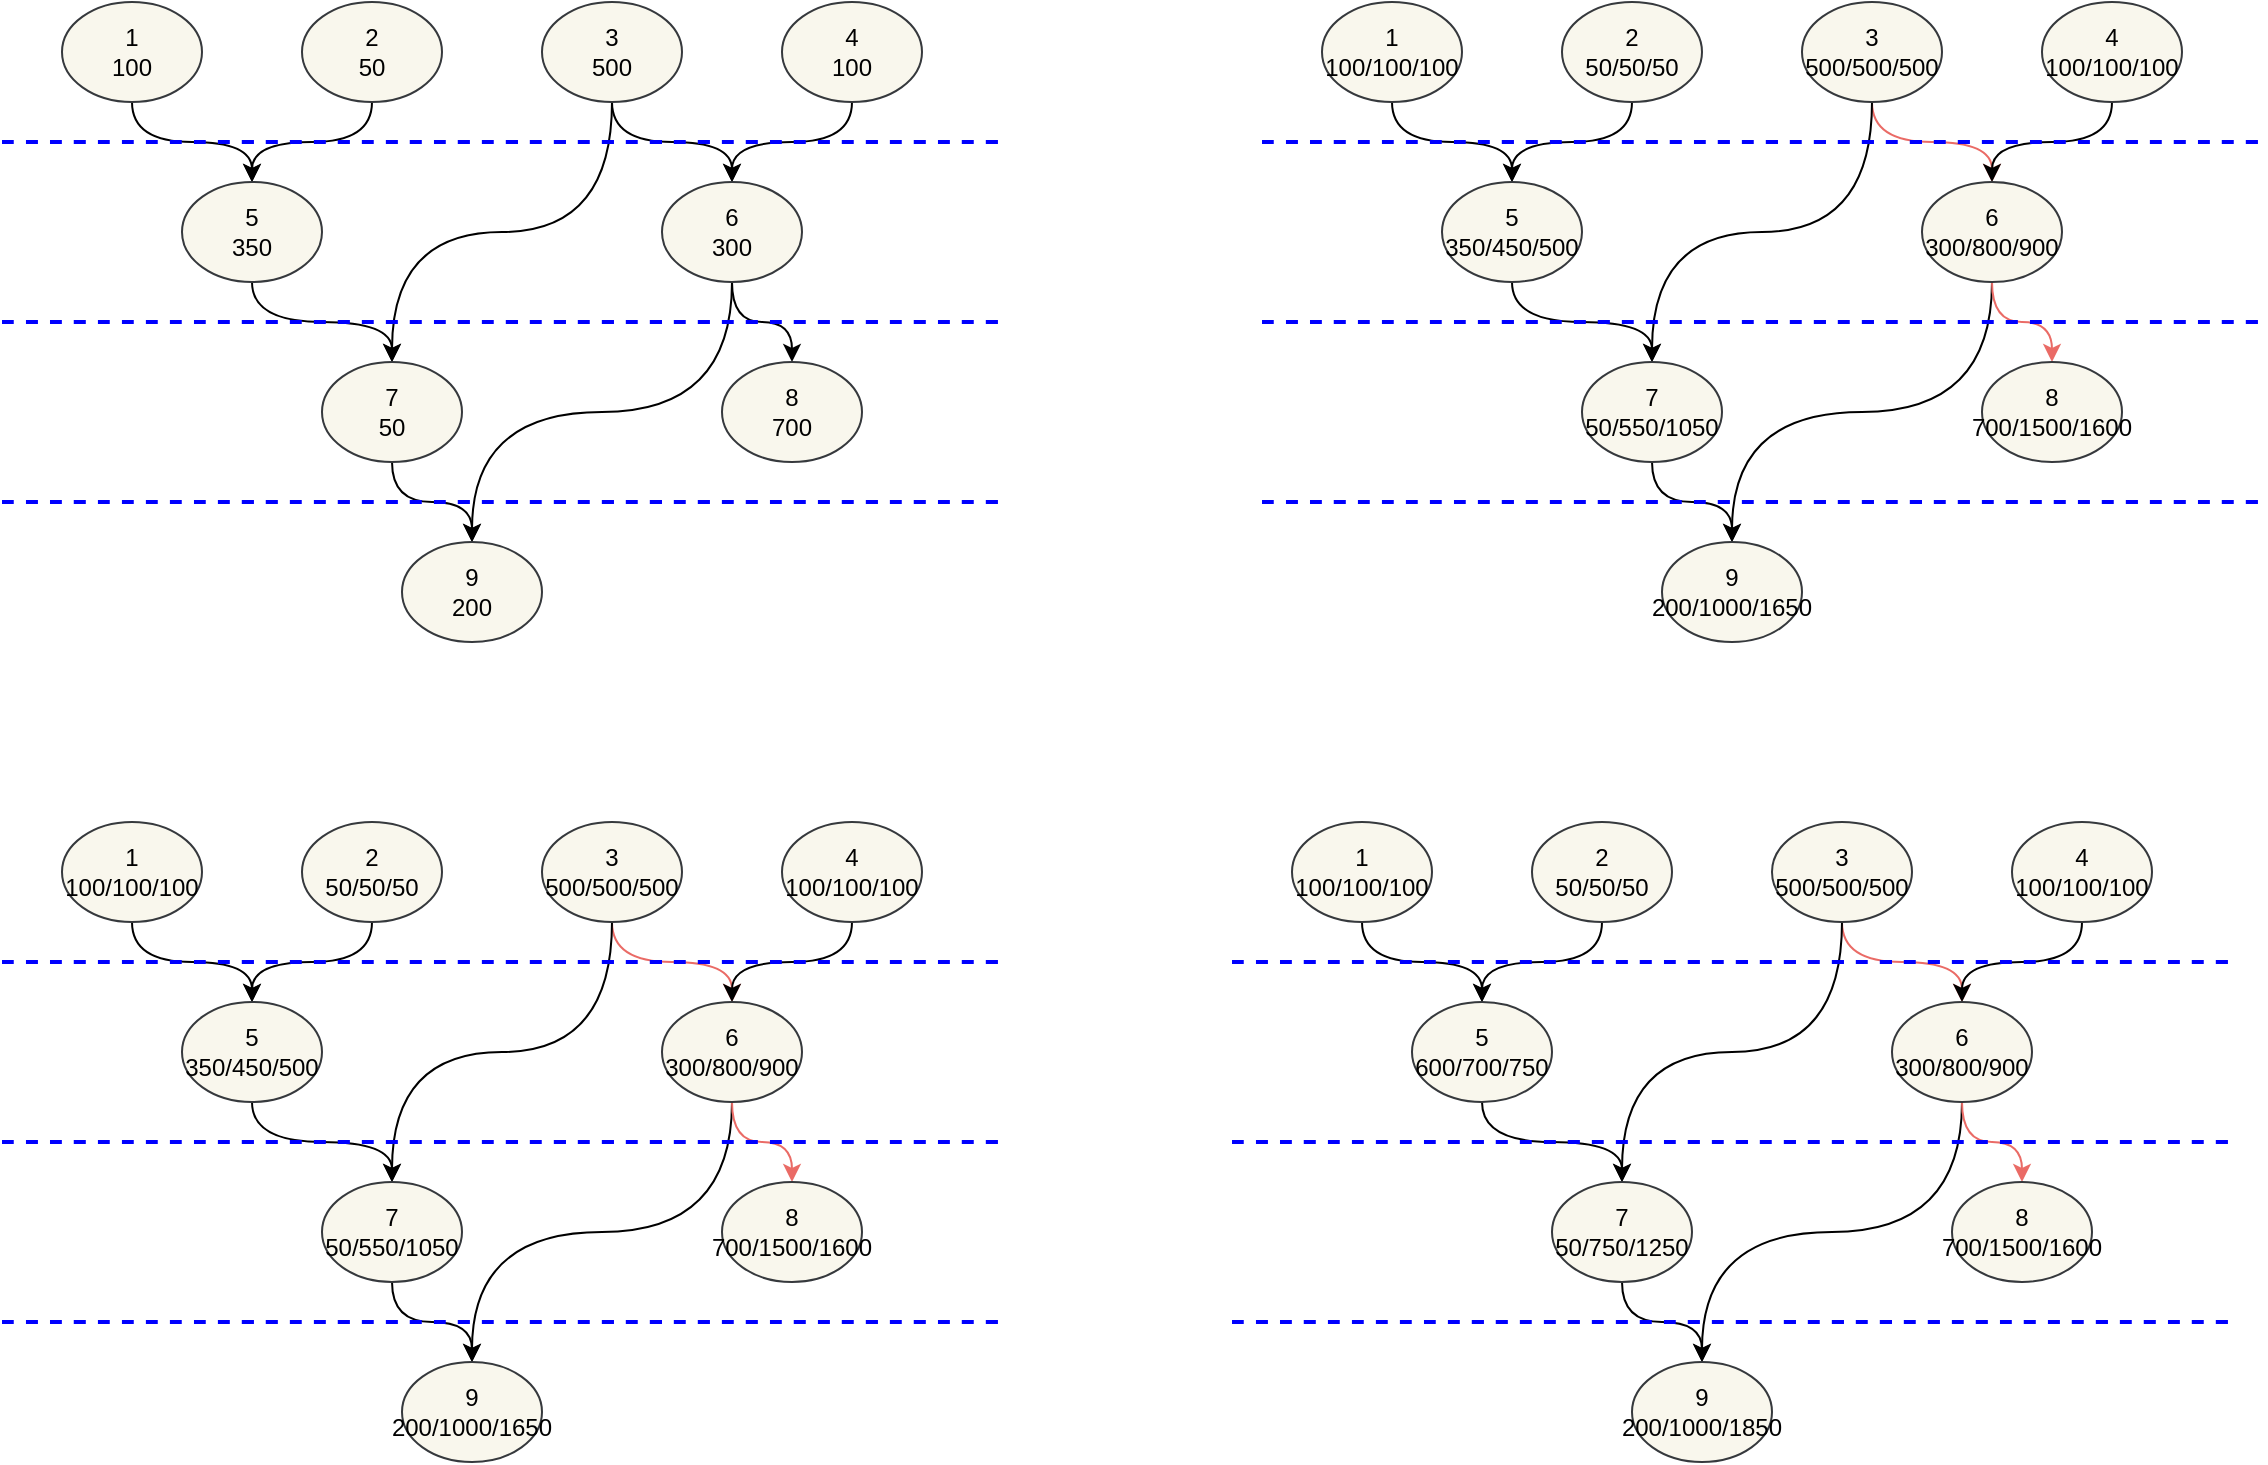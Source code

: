 <mxfile version="18.1.3" type="github">
  <diagram id="KEgm51hLiumPlPGKGr2v" name="第 1 页">
    <mxGraphModel dx="1422" dy="762" grid="1" gridSize="10" guides="1" tooltips="1" connect="1" arrows="1" fold="1" page="1" pageScale="1" pageWidth="1169" pageHeight="827" math="0" shadow="0">
      <root>
        <mxCell id="0" />
        <mxCell id="1" parent="0" />
        <mxCell id="BuNuY5LoOj_fhjRixEMa-7" style="edgeStyle=orthogonalEdgeStyle;rounded=0;orthogonalLoop=1;jettySize=auto;html=1;exitX=0.5;exitY=1;exitDx=0;exitDy=0;entryX=0.5;entryY=0;entryDx=0;entryDy=0;curved=1;" edge="1" parent="1" source="BuNuY5LoOj_fhjRixEMa-2" target="BuNuY5LoOj_fhjRixEMa-6">
          <mxGeometry relative="1" as="geometry" />
        </mxCell>
        <mxCell id="BuNuY5LoOj_fhjRixEMa-2" value="1&lt;br&gt;100" style="ellipse;whiteSpace=wrap;html=1;fillColor=#f9f7ed;strokeColor=#36393d;" vertex="1" parent="1">
          <mxGeometry x="40" y="30" width="70" height="50" as="geometry" />
        </mxCell>
        <mxCell id="BuNuY5LoOj_fhjRixEMa-8" style="edgeStyle=orthogonalEdgeStyle;rounded=0;orthogonalLoop=1;jettySize=auto;html=1;exitX=0.5;exitY=1;exitDx=0;exitDy=0;entryX=0.5;entryY=0;entryDx=0;entryDy=0;curved=1;" edge="1" parent="1" source="BuNuY5LoOj_fhjRixEMa-3" target="BuNuY5LoOj_fhjRixEMa-6">
          <mxGeometry relative="1" as="geometry" />
        </mxCell>
        <mxCell id="BuNuY5LoOj_fhjRixEMa-3" value="2&lt;br&gt;50" style="ellipse;whiteSpace=wrap;html=1;fillColor=#f9f7ed;strokeColor=#36393d;" vertex="1" parent="1">
          <mxGeometry x="160" y="30" width="70" height="50" as="geometry" />
        </mxCell>
        <mxCell id="BuNuY5LoOj_fhjRixEMa-10" style="edgeStyle=orthogonalEdgeStyle;curved=1;rounded=0;orthogonalLoop=1;jettySize=auto;html=1;exitX=0.5;exitY=1;exitDx=0;exitDy=0;entryX=0.5;entryY=0;entryDx=0;entryDy=0;" edge="1" parent="1" source="BuNuY5LoOj_fhjRixEMa-4" target="BuNuY5LoOj_fhjRixEMa-9">
          <mxGeometry relative="1" as="geometry" />
        </mxCell>
        <mxCell id="BuNuY5LoOj_fhjRixEMa-17" style="edgeStyle=orthogonalEdgeStyle;curved=1;rounded=0;orthogonalLoop=1;jettySize=auto;html=1;exitX=0.5;exitY=1;exitDx=0;exitDy=0;entryX=0.5;entryY=0;entryDx=0;entryDy=0;" edge="1" parent="1" source="BuNuY5LoOj_fhjRixEMa-4" target="BuNuY5LoOj_fhjRixEMa-12">
          <mxGeometry relative="1" as="geometry" />
        </mxCell>
        <mxCell id="BuNuY5LoOj_fhjRixEMa-4" value="3&lt;br&gt;500" style="ellipse;whiteSpace=wrap;html=1;fillColor=#f9f7ed;strokeColor=#36393d;" vertex="1" parent="1">
          <mxGeometry x="280" y="30" width="70" height="50" as="geometry" />
        </mxCell>
        <mxCell id="BuNuY5LoOj_fhjRixEMa-11" style="edgeStyle=orthogonalEdgeStyle;curved=1;rounded=0;orthogonalLoop=1;jettySize=auto;html=1;exitX=0.5;exitY=1;exitDx=0;exitDy=0;entryX=0.5;entryY=0;entryDx=0;entryDy=0;" edge="1" parent="1" source="BuNuY5LoOj_fhjRixEMa-5" target="BuNuY5LoOj_fhjRixEMa-9">
          <mxGeometry relative="1" as="geometry" />
        </mxCell>
        <mxCell id="BuNuY5LoOj_fhjRixEMa-5" value="4&lt;br&gt;100" style="ellipse;whiteSpace=wrap;html=1;fillColor=#f9f7ed;strokeColor=#36393d;" vertex="1" parent="1">
          <mxGeometry x="400" y="30" width="70" height="50" as="geometry" />
        </mxCell>
        <mxCell id="BuNuY5LoOj_fhjRixEMa-15" style="edgeStyle=orthogonalEdgeStyle;curved=1;rounded=0;orthogonalLoop=1;jettySize=auto;html=1;exitX=0.5;exitY=1;exitDx=0;exitDy=0;entryX=0.5;entryY=0;entryDx=0;entryDy=0;" edge="1" parent="1" source="BuNuY5LoOj_fhjRixEMa-6" target="BuNuY5LoOj_fhjRixEMa-12">
          <mxGeometry relative="1" as="geometry" />
        </mxCell>
        <mxCell id="BuNuY5LoOj_fhjRixEMa-6" value="5&lt;br&gt;350" style="ellipse;whiteSpace=wrap;html=1;fillColor=#f9f7ed;strokeColor=#36393d;" vertex="1" parent="1">
          <mxGeometry x="100" y="120" width="70" height="50" as="geometry" />
        </mxCell>
        <mxCell id="BuNuY5LoOj_fhjRixEMa-18" style="edgeStyle=orthogonalEdgeStyle;curved=1;rounded=0;orthogonalLoop=1;jettySize=auto;html=1;exitX=0.5;exitY=1;exitDx=0;exitDy=0;entryX=0.5;entryY=0;entryDx=0;entryDy=0;" edge="1" parent="1" source="BuNuY5LoOj_fhjRixEMa-9" target="BuNuY5LoOj_fhjRixEMa-13">
          <mxGeometry relative="1" as="geometry" />
        </mxCell>
        <mxCell id="BuNuY5LoOj_fhjRixEMa-20" style="edgeStyle=orthogonalEdgeStyle;curved=1;rounded=0;orthogonalLoop=1;jettySize=auto;html=1;exitX=0.5;exitY=1;exitDx=0;exitDy=0;" edge="1" parent="1" source="BuNuY5LoOj_fhjRixEMa-9" target="BuNuY5LoOj_fhjRixEMa-14">
          <mxGeometry relative="1" as="geometry" />
        </mxCell>
        <mxCell id="BuNuY5LoOj_fhjRixEMa-9" value="6&lt;br&gt;300" style="ellipse;whiteSpace=wrap;html=1;fillColor=#f9f7ed;strokeColor=#36393d;" vertex="1" parent="1">
          <mxGeometry x="340" y="120" width="70" height="50" as="geometry" />
        </mxCell>
        <mxCell id="BuNuY5LoOj_fhjRixEMa-19" style="edgeStyle=orthogonalEdgeStyle;curved=1;rounded=0;orthogonalLoop=1;jettySize=auto;html=1;exitX=0.5;exitY=1;exitDx=0;exitDy=0;entryX=0.5;entryY=0;entryDx=0;entryDy=0;" edge="1" parent="1" source="BuNuY5LoOj_fhjRixEMa-12" target="BuNuY5LoOj_fhjRixEMa-13">
          <mxGeometry relative="1" as="geometry" />
        </mxCell>
        <mxCell id="BuNuY5LoOj_fhjRixEMa-12" value="7&lt;br&gt;50" style="ellipse;whiteSpace=wrap;html=1;fillColor=#f9f7ed;strokeColor=#36393d;" vertex="1" parent="1">
          <mxGeometry x="170" y="210" width="70" height="50" as="geometry" />
        </mxCell>
        <mxCell id="BuNuY5LoOj_fhjRixEMa-13" value="9&lt;br&gt;200" style="ellipse;whiteSpace=wrap;html=1;fillColor=#f9f7ed;strokeColor=#36393d;" vertex="1" parent="1">
          <mxGeometry x="210" y="300" width="70" height="50" as="geometry" />
        </mxCell>
        <mxCell id="BuNuY5LoOj_fhjRixEMa-14" value="8&lt;br&gt;700" style="ellipse;whiteSpace=wrap;html=1;fillColor=#f9f7ed;strokeColor=#36393d;" vertex="1" parent="1">
          <mxGeometry x="370" y="210" width="70" height="50" as="geometry" />
        </mxCell>
        <mxCell id="BuNuY5LoOj_fhjRixEMa-21" value="" style="endArrow=none;html=1;rounded=0;curved=1;dashed=1;strokeColor=#0000FF;strokeWidth=2;" edge="1" parent="1">
          <mxGeometry width="50" height="50" relative="1" as="geometry">
            <mxPoint x="10" y="100" as="sourcePoint" />
            <mxPoint x="510" y="100" as="targetPoint" />
          </mxGeometry>
        </mxCell>
        <mxCell id="BuNuY5LoOj_fhjRixEMa-22" value="" style="endArrow=none;html=1;rounded=0;curved=1;dashed=1;strokeColor=#0000FF;strokeWidth=2;" edge="1" parent="1">
          <mxGeometry width="50" height="50" relative="1" as="geometry">
            <mxPoint x="10" y="190" as="sourcePoint" />
            <mxPoint x="510" y="190" as="targetPoint" />
          </mxGeometry>
        </mxCell>
        <mxCell id="BuNuY5LoOj_fhjRixEMa-23" value="" style="endArrow=none;html=1;rounded=0;curved=1;dashed=1;strokeColor=#0000FF;strokeWidth=2;" edge="1" parent="1">
          <mxGeometry width="50" height="50" relative="1" as="geometry">
            <mxPoint x="10" y="280" as="sourcePoint" />
            <mxPoint x="510" y="280" as="targetPoint" />
          </mxGeometry>
        </mxCell>
        <mxCell id="BuNuY5LoOj_fhjRixEMa-24" style="edgeStyle=orthogonalEdgeStyle;rounded=0;orthogonalLoop=1;jettySize=auto;html=1;exitX=0.5;exitY=1;exitDx=0;exitDy=0;entryX=0.5;entryY=0;entryDx=0;entryDy=0;curved=1;" edge="1" parent="1" source="BuNuY5LoOj_fhjRixEMa-25" target="BuNuY5LoOj_fhjRixEMa-34">
          <mxGeometry relative="1" as="geometry" />
        </mxCell>
        <mxCell id="BuNuY5LoOj_fhjRixEMa-25" value="1&lt;br&gt;100/100/100" style="ellipse;whiteSpace=wrap;html=1;fillColor=#f9f7ed;strokeColor=#36393d;" vertex="1" parent="1">
          <mxGeometry x="670" y="30" width="70" height="50" as="geometry" />
        </mxCell>
        <mxCell id="BuNuY5LoOj_fhjRixEMa-26" style="edgeStyle=orthogonalEdgeStyle;rounded=0;orthogonalLoop=1;jettySize=auto;html=1;exitX=0.5;exitY=1;exitDx=0;exitDy=0;entryX=0.5;entryY=0;entryDx=0;entryDy=0;curved=1;" edge="1" parent="1" source="BuNuY5LoOj_fhjRixEMa-27" target="BuNuY5LoOj_fhjRixEMa-34">
          <mxGeometry relative="1" as="geometry" />
        </mxCell>
        <mxCell id="BuNuY5LoOj_fhjRixEMa-27" value="2&lt;br&gt;50/50/50" style="ellipse;whiteSpace=wrap;html=1;fillColor=#f9f7ed;strokeColor=#36393d;" vertex="1" parent="1">
          <mxGeometry x="790" y="30" width="70" height="50" as="geometry" />
        </mxCell>
        <mxCell id="BuNuY5LoOj_fhjRixEMa-28" style="edgeStyle=orthogonalEdgeStyle;curved=1;rounded=0;orthogonalLoop=1;jettySize=auto;html=1;exitX=0.5;exitY=1;exitDx=0;exitDy=0;entryX=0.5;entryY=0;entryDx=0;entryDy=0;strokeColor=#EA6B66;" edge="1" parent="1" source="BuNuY5LoOj_fhjRixEMa-30" target="BuNuY5LoOj_fhjRixEMa-37">
          <mxGeometry relative="1" as="geometry" />
        </mxCell>
        <mxCell id="BuNuY5LoOj_fhjRixEMa-29" style="edgeStyle=orthogonalEdgeStyle;curved=1;rounded=0;orthogonalLoop=1;jettySize=auto;html=1;exitX=0.5;exitY=1;exitDx=0;exitDy=0;entryX=0.5;entryY=0;entryDx=0;entryDy=0;" edge="1" parent="1" source="BuNuY5LoOj_fhjRixEMa-30" target="BuNuY5LoOj_fhjRixEMa-39">
          <mxGeometry relative="1" as="geometry" />
        </mxCell>
        <mxCell id="BuNuY5LoOj_fhjRixEMa-30" value="3&lt;br&gt;500/500/500" style="ellipse;whiteSpace=wrap;html=1;fillColor=#f9f7ed;strokeColor=#36393d;" vertex="1" parent="1">
          <mxGeometry x="910" y="30" width="70" height="50" as="geometry" />
        </mxCell>
        <mxCell id="BuNuY5LoOj_fhjRixEMa-31" style="edgeStyle=orthogonalEdgeStyle;curved=1;rounded=0;orthogonalLoop=1;jettySize=auto;html=1;exitX=0.5;exitY=1;exitDx=0;exitDy=0;entryX=0.5;entryY=0;entryDx=0;entryDy=0;" edge="1" parent="1" source="BuNuY5LoOj_fhjRixEMa-32" target="BuNuY5LoOj_fhjRixEMa-37">
          <mxGeometry relative="1" as="geometry" />
        </mxCell>
        <mxCell id="BuNuY5LoOj_fhjRixEMa-32" value="4&lt;br&gt;100/100/100" style="ellipse;whiteSpace=wrap;html=1;fillColor=#f9f7ed;strokeColor=#36393d;" vertex="1" parent="1">
          <mxGeometry x="1030" y="30" width="70" height="50" as="geometry" />
        </mxCell>
        <mxCell id="BuNuY5LoOj_fhjRixEMa-33" style="edgeStyle=orthogonalEdgeStyle;curved=1;rounded=0;orthogonalLoop=1;jettySize=auto;html=1;exitX=0.5;exitY=1;exitDx=0;exitDy=0;entryX=0.5;entryY=0;entryDx=0;entryDy=0;" edge="1" parent="1" source="BuNuY5LoOj_fhjRixEMa-34" target="BuNuY5LoOj_fhjRixEMa-39">
          <mxGeometry relative="1" as="geometry" />
        </mxCell>
        <mxCell id="BuNuY5LoOj_fhjRixEMa-34" value="5&lt;br&gt;350/450/500" style="ellipse;whiteSpace=wrap;html=1;fillColor=#f9f7ed;strokeColor=#36393d;" vertex="1" parent="1">
          <mxGeometry x="730" y="120" width="70" height="50" as="geometry" />
        </mxCell>
        <mxCell id="BuNuY5LoOj_fhjRixEMa-35" style="edgeStyle=orthogonalEdgeStyle;curved=1;rounded=0;orthogonalLoop=1;jettySize=auto;html=1;exitX=0.5;exitY=1;exitDx=0;exitDy=0;entryX=0.5;entryY=0;entryDx=0;entryDy=0;" edge="1" parent="1" source="BuNuY5LoOj_fhjRixEMa-37" target="BuNuY5LoOj_fhjRixEMa-40">
          <mxGeometry relative="1" as="geometry" />
        </mxCell>
        <mxCell id="BuNuY5LoOj_fhjRixEMa-36" style="edgeStyle=orthogonalEdgeStyle;curved=1;rounded=0;orthogonalLoop=1;jettySize=auto;html=1;exitX=0.5;exitY=1;exitDx=0;exitDy=0;strokeColor=#EA6B66;" edge="1" parent="1" source="BuNuY5LoOj_fhjRixEMa-37" target="BuNuY5LoOj_fhjRixEMa-41">
          <mxGeometry relative="1" as="geometry" />
        </mxCell>
        <mxCell id="BuNuY5LoOj_fhjRixEMa-37" value="6&lt;br&gt;300/800/900" style="ellipse;whiteSpace=wrap;html=1;fillColor=#f9f7ed;strokeColor=#36393d;" vertex="1" parent="1">
          <mxGeometry x="970" y="120" width="70" height="50" as="geometry" />
        </mxCell>
        <mxCell id="BuNuY5LoOj_fhjRixEMa-38" style="edgeStyle=orthogonalEdgeStyle;curved=1;rounded=0;orthogonalLoop=1;jettySize=auto;html=1;exitX=0.5;exitY=1;exitDx=0;exitDy=0;entryX=0.5;entryY=0;entryDx=0;entryDy=0;" edge="1" parent="1" source="BuNuY5LoOj_fhjRixEMa-39" target="BuNuY5LoOj_fhjRixEMa-40">
          <mxGeometry relative="1" as="geometry" />
        </mxCell>
        <mxCell id="BuNuY5LoOj_fhjRixEMa-39" value="7&lt;br&gt;50/550/1050" style="ellipse;whiteSpace=wrap;html=1;fillColor=#f9f7ed;strokeColor=#36393d;" vertex="1" parent="1">
          <mxGeometry x="800" y="210" width="70" height="50" as="geometry" />
        </mxCell>
        <mxCell id="BuNuY5LoOj_fhjRixEMa-40" value="9&lt;br&gt;200/1000/1650" style="ellipse;whiteSpace=wrap;html=1;fillColor=#f9f7ed;strokeColor=#36393d;" vertex="1" parent="1">
          <mxGeometry x="840" y="300" width="70" height="50" as="geometry" />
        </mxCell>
        <mxCell id="BuNuY5LoOj_fhjRixEMa-41" value="8&lt;br&gt;700/1500/1600" style="ellipse;whiteSpace=wrap;html=1;fillColor=#f9f7ed;strokeColor=#36393d;" vertex="1" parent="1">
          <mxGeometry x="1000" y="210" width="70" height="50" as="geometry" />
        </mxCell>
        <mxCell id="BuNuY5LoOj_fhjRixEMa-42" value="" style="endArrow=none;html=1;rounded=0;curved=1;dashed=1;strokeColor=#0000FF;strokeWidth=2;" edge="1" parent="1">
          <mxGeometry width="50" height="50" relative="1" as="geometry">
            <mxPoint x="640" y="100" as="sourcePoint" />
            <mxPoint x="1140" y="100" as="targetPoint" />
          </mxGeometry>
        </mxCell>
        <mxCell id="BuNuY5LoOj_fhjRixEMa-43" value="" style="endArrow=none;html=1;rounded=0;curved=1;dashed=1;strokeColor=#0000FF;strokeWidth=2;" edge="1" parent="1">
          <mxGeometry width="50" height="50" relative="1" as="geometry">
            <mxPoint x="640" y="190" as="sourcePoint" />
            <mxPoint x="1140" y="190" as="targetPoint" />
          </mxGeometry>
        </mxCell>
        <mxCell id="BuNuY5LoOj_fhjRixEMa-44" value="" style="endArrow=none;html=1;rounded=0;curved=1;dashed=1;strokeColor=#0000FF;strokeWidth=2;" edge="1" parent="1">
          <mxGeometry width="50" height="50" relative="1" as="geometry">
            <mxPoint x="640" y="280" as="sourcePoint" />
            <mxPoint x="1140" y="280" as="targetPoint" />
          </mxGeometry>
        </mxCell>
        <mxCell id="BuNuY5LoOj_fhjRixEMa-45" style="edgeStyle=orthogonalEdgeStyle;rounded=0;orthogonalLoop=1;jettySize=auto;html=1;exitX=0.5;exitY=1;exitDx=0;exitDy=0;entryX=0.5;entryY=0;entryDx=0;entryDy=0;curved=1;" edge="1" parent="1" source="BuNuY5LoOj_fhjRixEMa-46" target="BuNuY5LoOj_fhjRixEMa-55">
          <mxGeometry relative="1" as="geometry" />
        </mxCell>
        <mxCell id="BuNuY5LoOj_fhjRixEMa-46" value="1&lt;br&gt;100/100/100" style="ellipse;whiteSpace=wrap;html=1;fillColor=#f9f7ed;strokeColor=#36393d;" vertex="1" parent="1">
          <mxGeometry x="40" y="440" width="70" height="50" as="geometry" />
        </mxCell>
        <mxCell id="BuNuY5LoOj_fhjRixEMa-47" style="edgeStyle=orthogonalEdgeStyle;rounded=0;orthogonalLoop=1;jettySize=auto;html=1;exitX=0.5;exitY=1;exitDx=0;exitDy=0;entryX=0.5;entryY=0;entryDx=0;entryDy=0;curved=1;" edge="1" parent="1" source="BuNuY5LoOj_fhjRixEMa-48" target="BuNuY5LoOj_fhjRixEMa-55">
          <mxGeometry relative="1" as="geometry" />
        </mxCell>
        <mxCell id="BuNuY5LoOj_fhjRixEMa-48" value="2&lt;br&gt;50/50/50" style="ellipse;whiteSpace=wrap;html=1;fillColor=#f9f7ed;strokeColor=#36393d;" vertex="1" parent="1">
          <mxGeometry x="160" y="440" width="70" height="50" as="geometry" />
        </mxCell>
        <mxCell id="BuNuY5LoOj_fhjRixEMa-49" style="edgeStyle=orthogonalEdgeStyle;curved=1;rounded=0;orthogonalLoop=1;jettySize=auto;html=1;exitX=0.5;exitY=1;exitDx=0;exitDy=0;entryX=0.5;entryY=0;entryDx=0;entryDy=0;strokeColor=#EA6B66;" edge="1" parent="1" source="BuNuY5LoOj_fhjRixEMa-51" target="BuNuY5LoOj_fhjRixEMa-58">
          <mxGeometry relative="1" as="geometry" />
        </mxCell>
        <mxCell id="BuNuY5LoOj_fhjRixEMa-50" style="edgeStyle=orthogonalEdgeStyle;curved=1;rounded=0;orthogonalLoop=1;jettySize=auto;html=1;exitX=0.5;exitY=1;exitDx=0;exitDy=0;entryX=0.5;entryY=0;entryDx=0;entryDy=0;" edge="1" parent="1" source="BuNuY5LoOj_fhjRixEMa-51" target="BuNuY5LoOj_fhjRixEMa-60">
          <mxGeometry relative="1" as="geometry" />
        </mxCell>
        <mxCell id="BuNuY5LoOj_fhjRixEMa-51" value="3&lt;br&gt;500/500/500" style="ellipse;whiteSpace=wrap;html=1;fillColor=#f9f7ed;strokeColor=#36393d;" vertex="1" parent="1">
          <mxGeometry x="280" y="440" width="70" height="50" as="geometry" />
        </mxCell>
        <mxCell id="BuNuY5LoOj_fhjRixEMa-52" style="edgeStyle=orthogonalEdgeStyle;curved=1;rounded=0;orthogonalLoop=1;jettySize=auto;html=1;exitX=0.5;exitY=1;exitDx=0;exitDy=0;entryX=0.5;entryY=0;entryDx=0;entryDy=0;" edge="1" parent="1" source="BuNuY5LoOj_fhjRixEMa-53" target="BuNuY5LoOj_fhjRixEMa-58">
          <mxGeometry relative="1" as="geometry" />
        </mxCell>
        <mxCell id="BuNuY5LoOj_fhjRixEMa-53" value="4&lt;br&gt;100/100/100" style="ellipse;whiteSpace=wrap;html=1;fillColor=#f9f7ed;strokeColor=#36393d;" vertex="1" parent="1">
          <mxGeometry x="400" y="440" width="70" height="50" as="geometry" />
        </mxCell>
        <mxCell id="BuNuY5LoOj_fhjRixEMa-54" style="edgeStyle=orthogonalEdgeStyle;curved=1;rounded=0;orthogonalLoop=1;jettySize=auto;html=1;exitX=0.5;exitY=1;exitDx=0;exitDy=0;entryX=0.5;entryY=0;entryDx=0;entryDy=0;" edge="1" parent="1" source="BuNuY5LoOj_fhjRixEMa-55" target="BuNuY5LoOj_fhjRixEMa-60">
          <mxGeometry relative="1" as="geometry" />
        </mxCell>
        <mxCell id="BuNuY5LoOj_fhjRixEMa-55" value="5&lt;br&gt;350/450/500" style="ellipse;whiteSpace=wrap;html=1;fillColor=#f9f7ed;strokeColor=#36393d;" vertex="1" parent="1">
          <mxGeometry x="100" y="530" width="70" height="50" as="geometry" />
        </mxCell>
        <mxCell id="BuNuY5LoOj_fhjRixEMa-56" style="edgeStyle=orthogonalEdgeStyle;curved=1;rounded=0;orthogonalLoop=1;jettySize=auto;html=1;exitX=0.5;exitY=1;exitDx=0;exitDy=0;entryX=0.5;entryY=0;entryDx=0;entryDy=0;" edge="1" parent="1" source="BuNuY5LoOj_fhjRixEMa-58" target="BuNuY5LoOj_fhjRixEMa-61">
          <mxGeometry relative="1" as="geometry" />
        </mxCell>
        <mxCell id="BuNuY5LoOj_fhjRixEMa-57" style="edgeStyle=orthogonalEdgeStyle;curved=1;rounded=0;orthogonalLoop=1;jettySize=auto;html=1;exitX=0.5;exitY=1;exitDx=0;exitDy=0;strokeColor=#EA6B66;" edge="1" parent="1" source="BuNuY5LoOj_fhjRixEMa-58" target="BuNuY5LoOj_fhjRixEMa-62">
          <mxGeometry relative="1" as="geometry" />
        </mxCell>
        <mxCell id="BuNuY5LoOj_fhjRixEMa-58" value="6&lt;br&gt;300/800/900" style="ellipse;whiteSpace=wrap;html=1;fillColor=#f9f7ed;strokeColor=#36393d;" vertex="1" parent="1">
          <mxGeometry x="340" y="530" width="70" height="50" as="geometry" />
        </mxCell>
        <mxCell id="BuNuY5LoOj_fhjRixEMa-59" style="edgeStyle=orthogonalEdgeStyle;curved=1;rounded=0;orthogonalLoop=1;jettySize=auto;html=1;exitX=0.5;exitY=1;exitDx=0;exitDy=0;entryX=0.5;entryY=0;entryDx=0;entryDy=0;" edge="1" parent="1" source="BuNuY5LoOj_fhjRixEMa-60" target="BuNuY5LoOj_fhjRixEMa-61">
          <mxGeometry relative="1" as="geometry" />
        </mxCell>
        <mxCell id="BuNuY5LoOj_fhjRixEMa-60" value="7&lt;br&gt;50/550/1050" style="ellipse;whiteSpace=wrap;html=1;fillColor=#f9f7ed;strokeColor=#36393d;" vertex="1" parent="1">
          <mxGeometry x="170" y="620" width="70" height="50" as="geometry" />
        </mxCell>
        <mxCell id="BuNuY5LoOj_fhjRixEMa-61" value="9&lt;br&gt;200/1000/1650" style="ellipse;whiteSpace=wrap;html=1;fillColor=#f9f7ed;strokeColor=#36393d;" vertex="1" parent="1">
          <mxGeometry x="210" y="710" width="70" height="50" as="geometry" />
        </mxCell>
        <mxCell id="BuNuY5LoOj_fhjRixEMa-62" value="8&lt;br&gt;700/1500/1600" style="ellipse;whiteSpace=wrap;html=1;fillColor=#f9f7ed;strokeColor=#36393d;" vertex="1" parent="1">
          <mxGeometry x="370" y="620" width="70" height="50" as="geometry" />
        </mxCell>
        <mxCell id="BuNuY5LoOj_fhjRixEMa-63" value="" style="endArrow=none;html=1;rounded=0;curved=1;dashed=1;strokeColor=#0000FF;strokeWidth=2;" edge="1" parent="1">
          <mxGeometry width="50" height="50" relative="1" as="geometry">
            <mxPoint x="10" y="510" as="sourcePoint" />
            <mxPoint x="510" y="510" as="targetPoint" />
          </mxGeometry>
        </mxCell>
        <mxCell id="BuNuY5LoOj_fhjRixEMa-64" value="" style="endArrow=none;html=1;rounded=0;curved=1;dashed=1;strokeColor=#0000FF;strokeWidth=2;" edge="1" parent="1">
          <mxGeometry width="50" height="50" relative="1" as="geometry">
            <mxPoint x="10" y="600" as="sourcePoint" />
            <mxPoint x="510" y="600" as="targetPoint" />
          </mxGeometry>
        </mxCell>
        <mxCell id="BuNuY5LoOj_fhjRixEMa-65" value="" style="endArrow=none;html=1;rounded=0;curved=1;dashed=1;strokeColor=#0000FF;strokeWidth=2;" edge="1" parent="1">
          <mxGeometry width="50" height="50" relative="1" as="geometry">
            <mxPoint x="10" y="690" as="sourcePoint" />
            <mxPoint x="510" y="690" as="targetPoint" />
          </mxGeometry>
        </mxCell>
        <mxCell id="BuNuY5LoOj_fhjRixEMa-66" style="edgeStyle=orthogonalEdgeStyle;rounded=0;orthogonalLoop=1;jettySize=auto;html=1;exitX=0.5;exitY=1;exitDx=0;exitDy=0;entryX=0.5;entryY=0;entryDx=0;entryDy=0;curved=1;" edge="1" parent="1" source="BuNuY5LoOj_fhjRixEMa-67" target="BuNuY5LoOj_fhjRixEMa-76">
          <mxGeometry relative="1" as="geometry" />
        </mxCell>
        <mxCell id="BuNuY5LoOj_fhjRixEMa-67" value="1&lt;br&gt;100/100/100" style="ellipse;whiteSpace=wrap;html=1;fillColor=#f9f7ed;strokeColor=#36393d;" vertex="1" parent="1">
          <mxGeometry x="655" y="440" width="70" height="50" as="geometry" />
        </mxCell>
        <mxCell id="BuNuY5LoOj_fhjRixEMa-68" style="edgeStyle=orthogonalEdgeStyle;rounded=0;orthogonalLoop=1;jettySize=auto;html=1;exitX=0.5;exitY=1;exitDx=0;exitDy=0;entryX=0.5;entryY=0;entryDx=0;entryDy=0;curved=1;" edge="1" parent="1" source="BuNuY5LoOj_fhjRixEMa-69" target="BuNuY5LoOj_fhjRixEMa-76">
          <mxGeometry relative="1" as="geometry" />
        </mxCell>
        <mxCell id="BuNuY5LoOj_fhjRixEMa-69" value="2&lt;br&gt;50/50/50" style="ellipse;whiteSpace=wrap;html=1;fillColor=#f9f7ed;strokeColor=#36393d;" vertex="1" parent="1">
          <mxGeometry x="775" y="440" width="70" height="50" as="geometry" />
        </mxCell>
        <mxCell id="BuNuY5LoOj_fhjRixEMa-70" style="edgeStyle=orthogonalEdgeStyle;curved=1;rounded=0;orthogonalLoop=1;jettySize=auto;html=1;exitX=0.5;exitY=1;exitDx=0;exitDy=0;entryX=0.5;entryY=0;entryDx=0;entryDy=0;strokeColor=#EA6B66;" edge="1" parent="1" source="BuNuY5LoOj_fhjRixEMa-72" target="BuNuY5LoOj_fhjRixEMa-79">
          <mxGeometry relative="1" as="geometry" />
        </mxCell>
        <mxCell id="BuNuY5LoOj_fhjRixEMa-71" style="edgeStyle=orthogonalEdgeStyle;curved=1;rounded=0;orthogonalLoop=1;jettySize=auto;html=1;exitX=0.5;exitY=1;exitDx=0;exitDy=0;entryX=0.5;entryY=0;entryDx=0;entryDy=0;" edge="1" parent="1" source="BuNuY5LoOj_fhjRixEMa-72" target="BuNuY5LoOj_fhjRixEMa-81">
          <mxGeometry relative="1" as="geometry" />
        </mxCell>
        <mxCell id="BuNuY5LoOj_fhjRixEMa-72" value="3&lt;br&gt;500/500/500" style="ellipse;whiteSpace=wrap;html=1;fillColor=#f9f7ed;strokeColor=#36393d;" vertex="1" parent="1">
          <mxGeometry x="895" y="440" width="70" height="50" as="geometry" />
        </mxCell>
        <mxCell id="BuNuY5LoOj_fhjRixEMa-73" style="edgeStyle=orthogonalEdgeStyle;curved=1;rounded=0;orthogonalLoop=1;jettySize=auto;html=1;exitX=0.5;exitY=1;exitDx=0;exitDy=0;entryX=0.5;entryY=0;entryDx=0;entryDy=0;" edge="1" parent="1" source="BuNuY5LoOj_fhjRixEMa-74" target="BuNuY5LoOj_fhjRixEMa-79">
          <mxGeometry relative="1" as="geometry" />
        </mxCell>
        <mxCell id="BuNuY5LoOj_fhjRixEMa-74" value="4&lt;br&gt;100/100/100" style="ellipse;whiteSpace=wrap;html=1;fillColor=#f9f7ed;strokeColor=#36393d;" vertex="1" parent="1">
          <mxGeometry x="1015" y="440" width="70" height="50" as="geometry" />
        </mxCell>
        <mxCell id="BuNuY5LoOj_fhjRixEMa-75" style="edgeStyle=orthogonalEdgeStyle;curved=1;rounded=0;orthogonalLoop=1;jettySize=auto;html=1;exitX=0.5;exitY=1;exitDx=0;exitDy=0;entryX=0.5;entryY=0;entryDx=0;entryDy=0;" edge="1" parent="1" source="BuNuY5LoOj_fhjRixEMa-76" target="BuNuY5LoOj_fhjRixEMa-81">
          <mxGeometry relative="1" as="geometry" />
        </mxCell>
        <mxCell id="BuNuY5LoOj_fhjRixEMa-76" value="5&lt;br&gt;600/700/750" style="ellipse;whiteSpace=wrap;html=1;fillColor=#f9f7ed;strokeColor=#36393d;" vertex="1" parent="1">
          <mxGeometry x="715" y="530" width="70" height="50" as="geometry" />
        </mxCell>
        <mxCell id="BuNuY5LoOj_fhjRixEMa-77" style="edgeStyle=orthogonalEdgeStyle;curved=1;rounded=0;orthogonalLoop=1;jettySize=auto;html=1;exitX=0.5;exitY=1;exitDx=0;exitDy=0;entryX=0.5;entryY=0;entryDx=0;entryDy=0;" edge="1" parent="1" source="BuNuY5LoOj_fhjRixEMa-79" target="BuNuY5LoOj_fhjRixEMa-82">
          <mxGeometry relative="1" as="geometry" />
        </mxCell>
        <mxCell id="BuNuY5LoOj_fhjRixEMa-78" style="edgeStyle=orthogonalEdgeStyle;curved=1;rounded=0;orthogonalLoop=1;jettySize=auto;html=1;exitX=0.5;exitY=1;exitDx=0;exitDy=0;strokeColor=#EA6B66;" edge="1" parent="1" source="BuNuY5LoOj_fhjRixEMa-79" target="BuNuY5LoOj_fhjRixEMa-83">
          <mxGeometry relative="1" as="geometry" />
        </mxCell>
        <mxCell id="BuNuY5LoOj_fhjRixEMa-79" value="6&lt;br&gt;300/800/900" style="ellipse;whiteSpace=wrap;html=1;fillColor=#f9f7ed;strokeColor=#36393d;" vertex="1" parent="1">
          <mxGeometry x="955" y="530" width="70" height="50" as="geometry" />
        </mxCell>
        <mxCell id="BuNuY5LoOj_fhjRixEMa-80" style="edgeStyle=orthogonalEdgeStyle;curved=1;rounded=0;orthogonalLoop=1;jettySize=auto;html=1;exitX=0.5;exitY=1;exitDx=0;exitDy=0;entryX=0.5;entryY=0;entryDx=0;entryDy=0;" edge="1" parent="1" source="BuNuY5LoOj_fhjRixEMa-81" target="BuNuY5LoOj_fhjRixEMa-82">
          <mxGeometry relative="1" as="geometry" />
        </mxCell>
        <mxCell id="BuNuY5LoOj_fhjRixEMa-81" value="7&lt;br&gt;50/750/1250" style="ellipse;whiteSpace=wrap;html=1;fillColor=#f9f7ed;strokeColor=#36393d;" vertex="1" parent="1">
          <mxGeometry x="785" y="620" width="70" height="50" as="geometry" />
        </mxCell>
        <mxCell id="BuNuY5LoOj_fhjRixEMa-82" value="9&lt;br&gt;200/1000/1850" style="ellipse;whiteSpace=wrap;html=1;fillColor=#f9f7ed;strokeColor=#36393d;" vertex="1" parent="1">
          <mxGeometry x="825" y="710" width="70" height="50" as="geometry" />
        </mxCell>
        <mxCell id="BuNuY5LoOj_fhjRixEMa-83" value="8&lt;br&gt;700/1500/1600" style="ellipse;whiteSpace=wrap;html=1;fillColor=#f9f7ed;strokeColor=#36393d;" vertex="1" parent="1">
          <mxGeometry x="985" y="620" width="70" height="50" as="geometry" />
        </mxCell>
        <mxCell id="BuNuY5LoOj_fhjRixEMa-84" value="" style="endArrow=none;html=1;rounded=0;curved=1;dashed=1;strokeColor=#0000FF;strokeWidth=2;" edge="1" parent="1">
          <mxGeometry width="50" height="50" relative="1" as="geometry">
            <mxPoint x="625" y="510" as="sourcePoint" />
            <mxPoint x="1125" y="510" as="targetPoint" />
          </mxGeometry>
        </mxCell>
        <mxCell id="BuNuY5LoOj_fhjRixEMa-85" value="" style="endArrow=none;html=1;rounded=0;curved=1;dashed=1;strokeColor=#0000FF;strokeWidth=2;" edge="1" parent="1">
          <mxGeometry width="50" height="50" relative="1" as="geometry">
            <mxPoint x="625" y="600" as="sourcePoint" />
            <mxPoint x="1125" y="600" as="targetPoint" />
          </mxGeometry>
        </mxCell>
        <mxCell id="BuNuY5LoOj_fhjRixEMa-86" value="" style="endArrow=none;html=1;rounded=0;curved=1;dashed=1;strokeColor=#0000FF;strokeWidth=2;" edge="1" parent="1">
          <mxGeometry width="50" height="50" relative="1" as="geometry">
            <mxPoint x="625" y="690" as="sourcePoint" />
            <mxPoint x="1125" y="690" as="targetPoint" />
          </mxGeometry>
        </mxCell>
      </root>
    </mxGraphModel>
  </diagram>
</mxfile>
